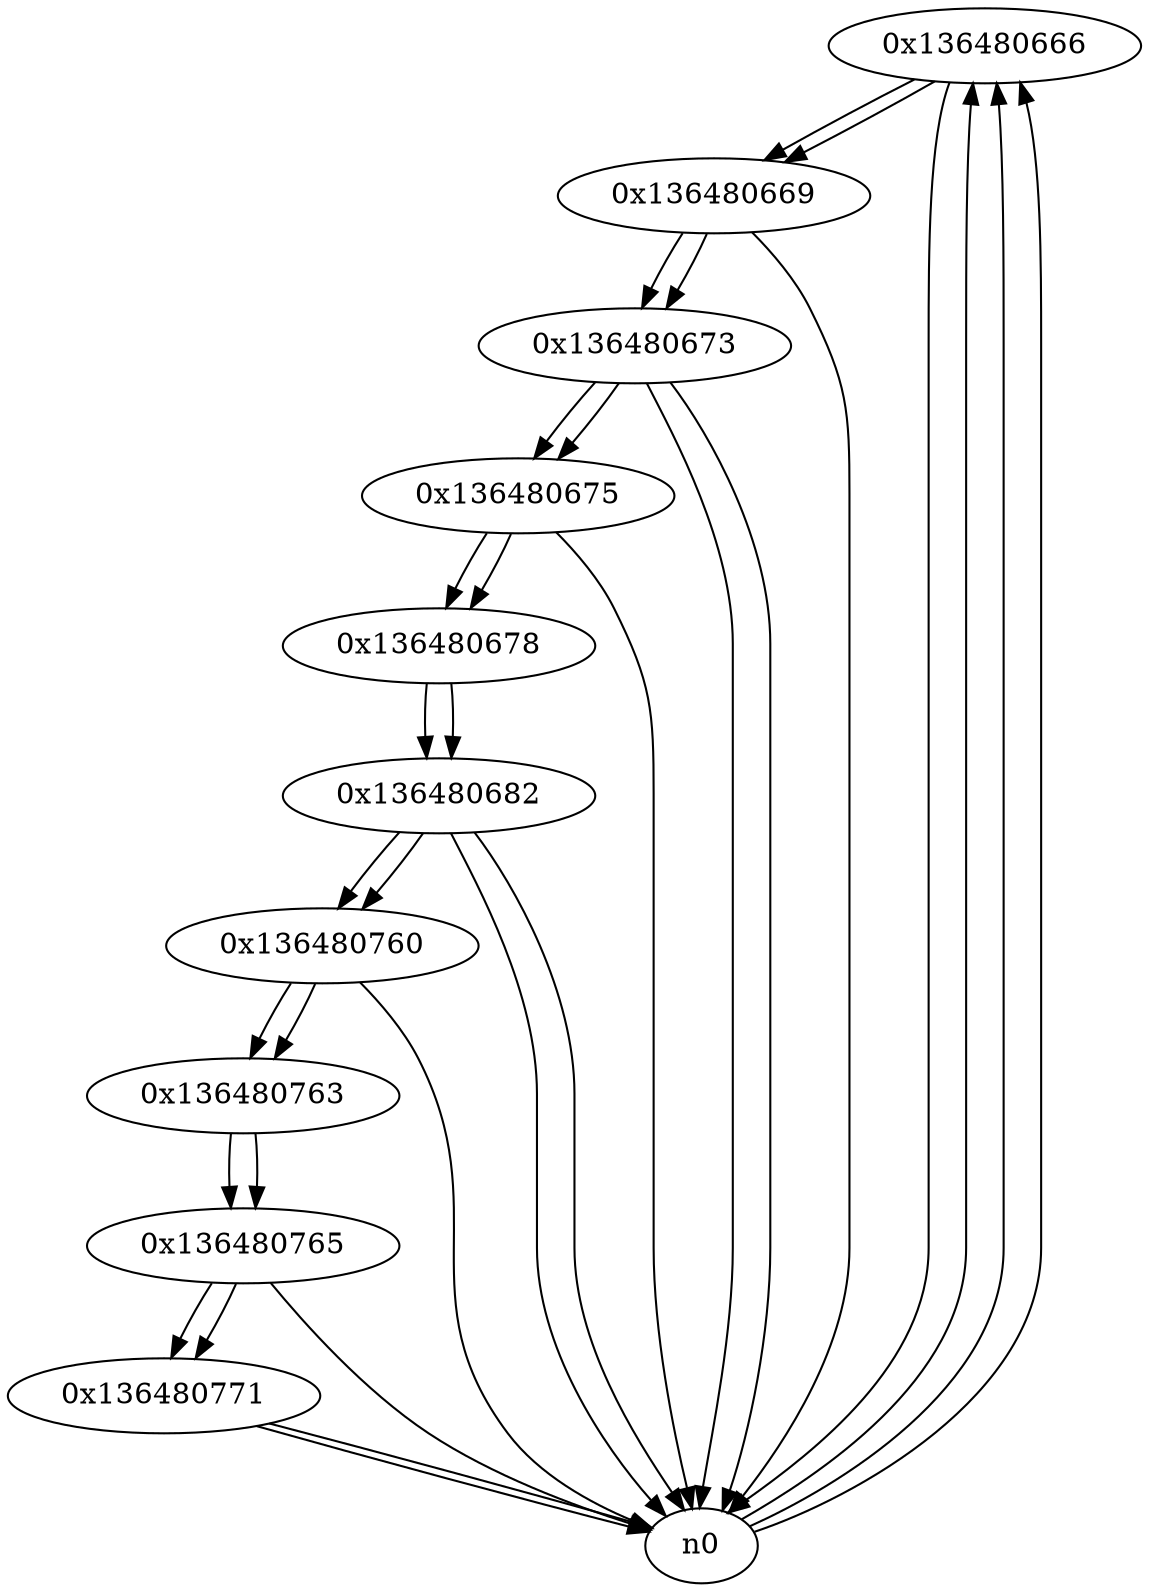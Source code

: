 digraph G{
/* nodes */
  n1 [label="0x136480666"]
  n2 [label="0x136480669"]
  n3 [label="0x136480673"]
  n4 [label="0x136480675"]
  n5 [label="0x136480678"]
  n6 [label="0x136480682"]
  n7 [label="0x136480760"]
  n8 [label="0x136480763"]
  n9 [label="0x136480765"]
  n10 [label="0x136480771"]
/* edges */
n1 -> n2;
n1 -> n0;
n0 -> n1;
n0 -> n1;
n0 -> n1;
n2 -> n3;
n2 -> n0;
n1 -> n2;
n3 -> n4;
n3 -> n0;
n3 -> n0;
n2 -> n3;
n4 -> n5;
n4 -> n0;
n3 -> n4;
n5 -> n6;
n4 -> n5;
n6 -> n0;
n6 -> n7;
n6 -> n0;
n5 -> n6;
n7 -> n8;
n7 -> n0;
n6 -> n7;
n8 -> n9;
n7 -> n8;
n9 -> n10;
n9 -> n0;
n8 -> n9;
n10 -> n0;
n10 -> n0;
n9 -> n10;
}
